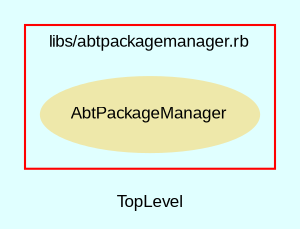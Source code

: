 digraph TopLevel {
    compound = true
    bgcolor = lightcyan1
    fontname = Arial
    fontsize = 8
    label = "TopLevel"
    node [
        fontname = Arial,
        fontsize = 8,
        color = black
    ]

    subgraph cluster_5 {
        fontname = Arial
        color = red
        label = "libs/abtpackagemanager.rb"
        AbtPackageManager [
            fontcolor = black,
            URL = "classes/AbtPackageManager.html",
            shape = ellipse,
            color = palegoldenrod,
            style = filled,
            label = "AbtPackageManager"
        ]

    }

}

